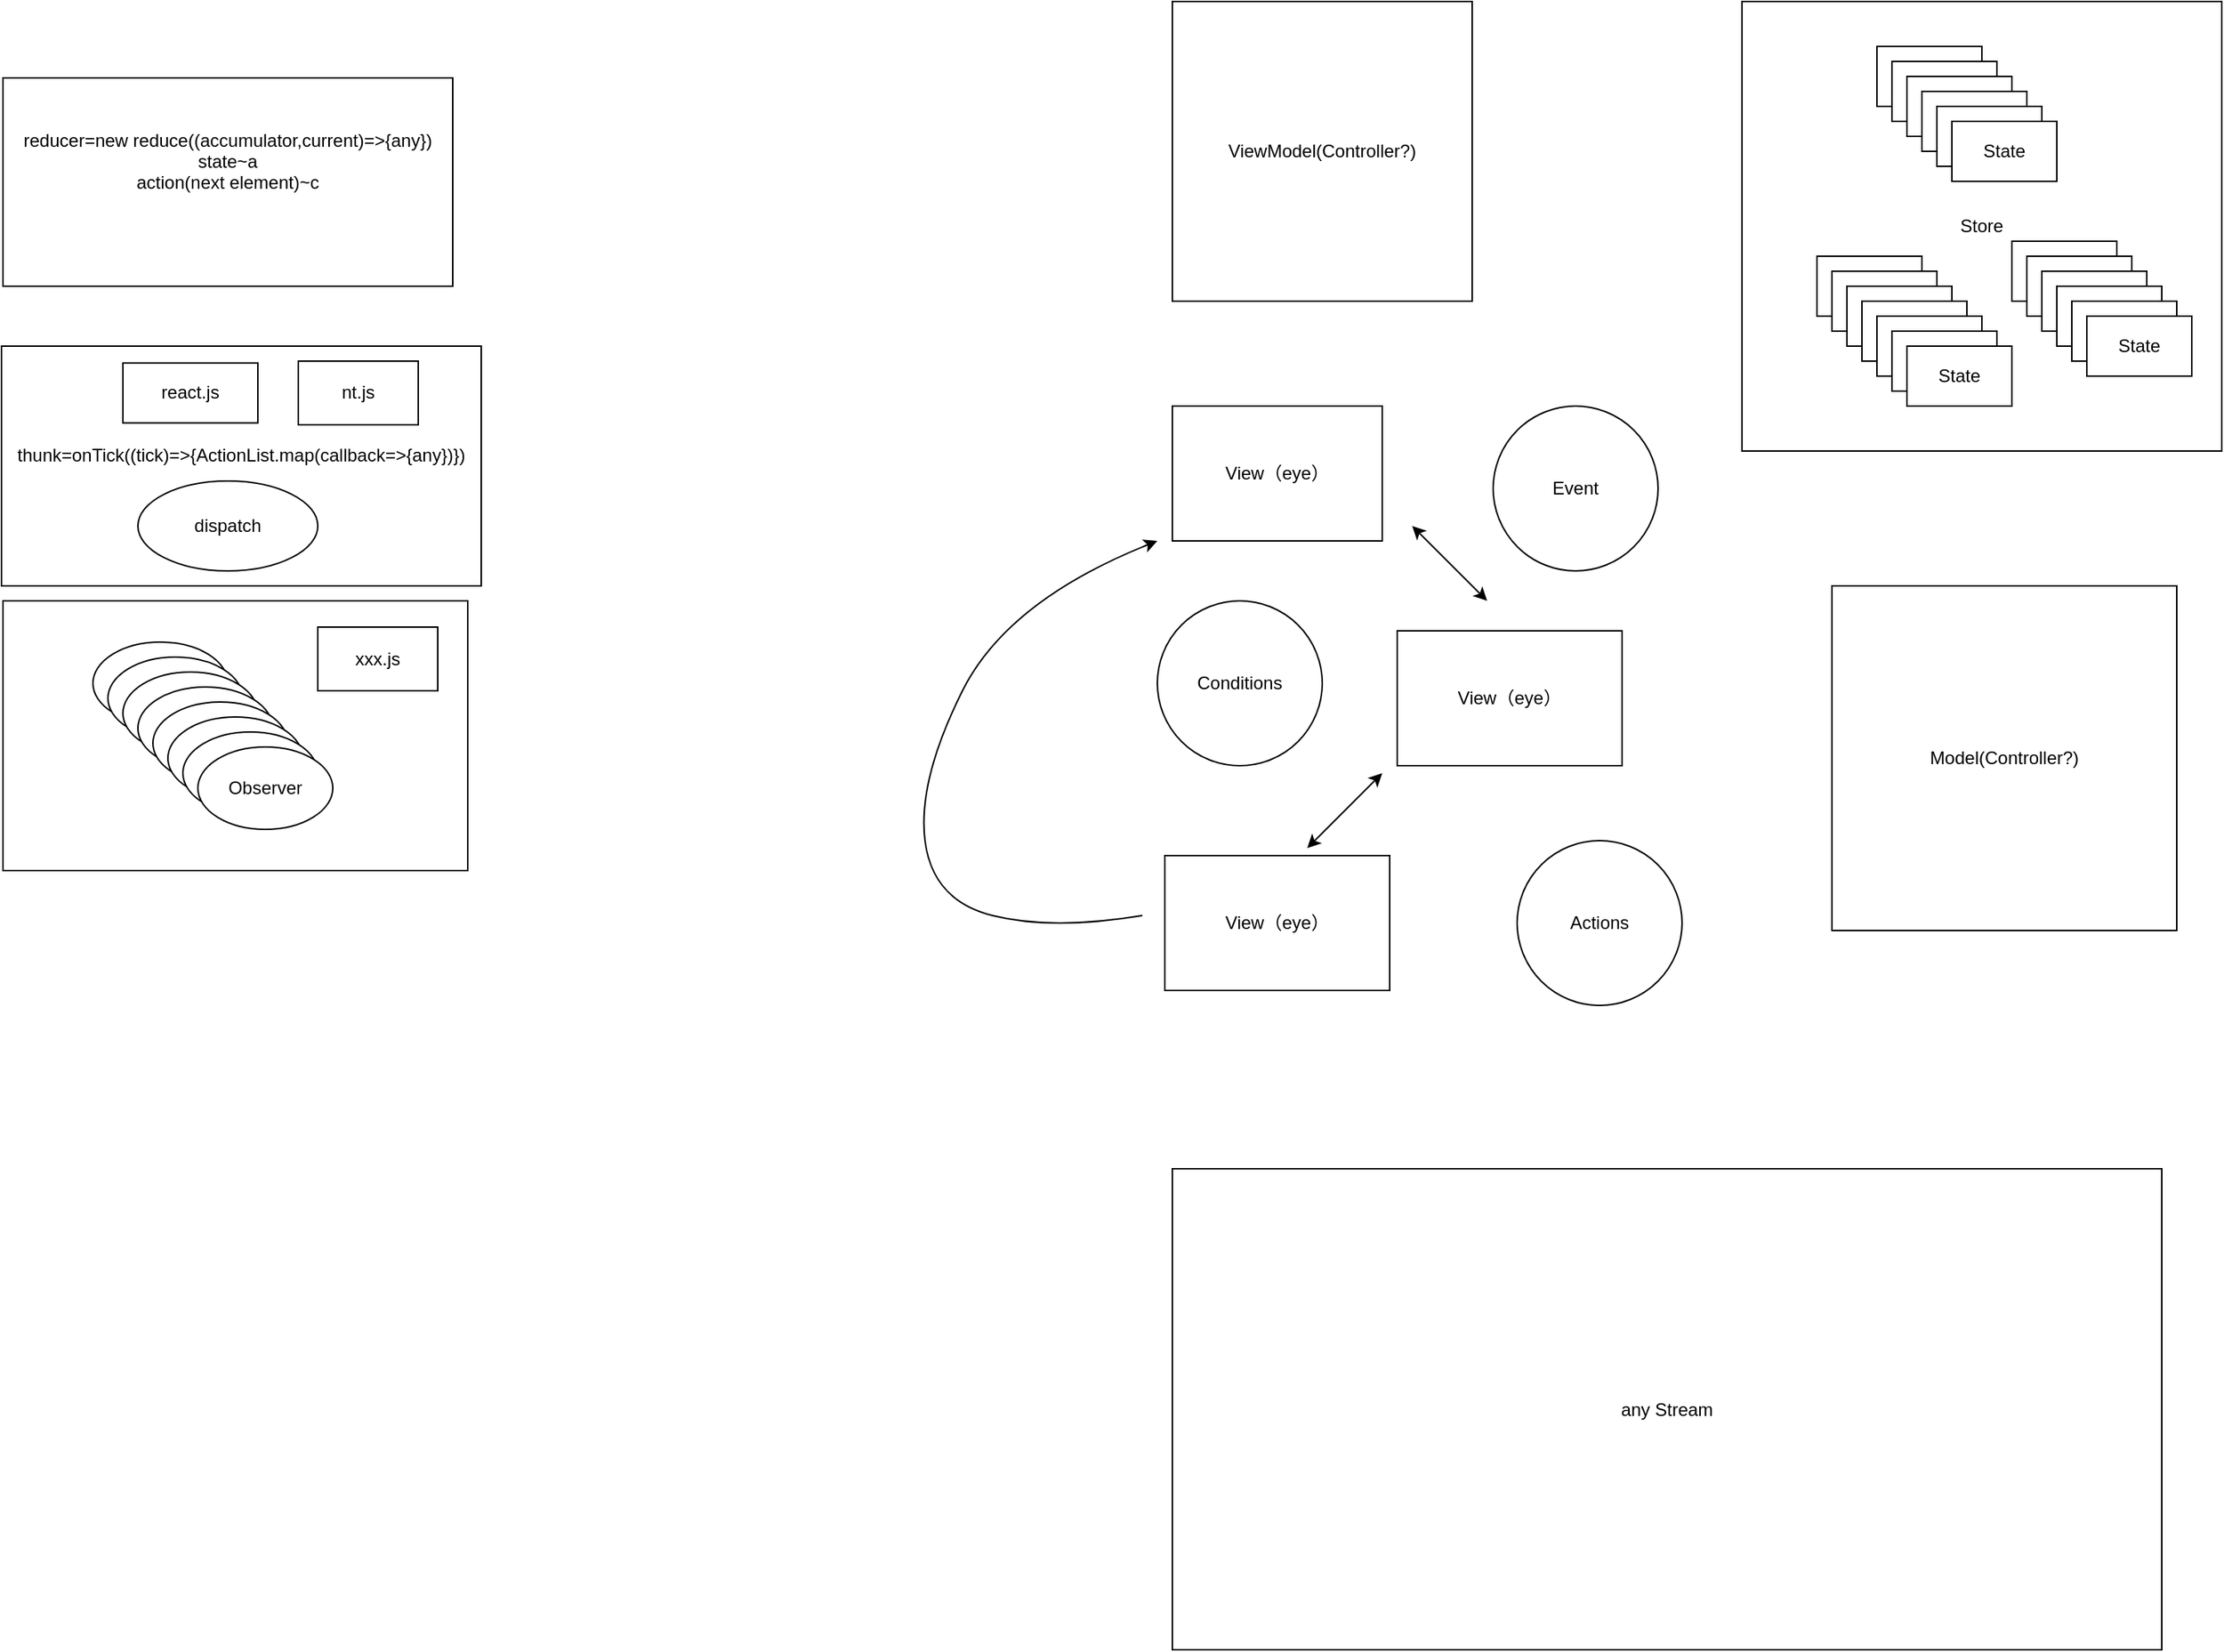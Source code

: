 <mxfile version="24.2.5" type="github">
  <diagram name="第 1 页" id="x98o-KHnGINY39M97p-3">
    <mxGraphModel dx="2048" dy="759" grid="1" gridSize="10" guides="1" tooltips="1" connect="1" arrows="1" fold="1" page="1" pageScale="1" pageWidth="827" pageHeight="1169" math="0" shadow="0">
      <root>
        <mxCell id="0" />
        <mxCell id="1" parent="0" />
        <mxCell id="cx9SV6q0vzZu9_oJ11Ey-1" value="View（eye）" style="rounded=0;whiteSpace=wrap;html=1;" parent="1" vertex="1">
          <mxGeometry x="90" y="340" width="140" height="90" as="geometry" />
        </mxCell>
        <mxCell id="cx9SV6q0vzZu9_oJ11Ey-4" value="Store" style="rounded=0;whiteSpace=wrap;html=1;" parent="1" vertex="1">
          <mxGeometry x="470" y="70" width="320" height="300" as="geometry" />
        </mxCell>
        <mxCell id="cx9SV6q0vzZu9_oJ11Ey-10" value="State" style="rounded=0;whiteSpace=wrap;html=1;" parent="1" vertex="1">
          <mxGeometry x="560" y="100" width="70" height="40" as="geometry" />
        </mxCell>
        <mxCell id="cx9SV6q0vzZu9_oJ11Ey-18" value="State" style="rounded=0;whiteSpace=wrap;html=1;" parent="1" vertex="1">
          <mxGeometry x="570" y="110" width="70" height="40" as="geometry" />
        </mxCell>
        <mxCell id="cx9SV6q0vzZu9_oJ11Ey-19" value="State" style="rounded=0;whiteSpace=wrap;html=1;" parent="1" vertex="1">
          <mxGeometry x="580" y="120" width="70" height="40" as="geometry" />
        </mxCell>
        <mxCell id="cx9SV6q0vzZu9_oJ11Ey-20" value="State" style="rounded=0;whiteSpace=wrap;html=1;" parent="1" vertex="1">
          <mxGeometry x="590" y="130" width="70" height="40" as="geometry" />
        </mxCell>
        <mxCell id="cx9SV6q0vzZu9_oJ11Ey-21" value="State" style="rounded=0;whiteSpace=wrap;html=1;" parent="1" vertex="1">
          <mxGeometry x="600" y="140" width="70" height="40" as="geometry" />
        </mxCell>
        <mxCell id="cx9SV6q0vzZu9_oJ11Ey-22" value="State" style="rounded=0;whiteSpace=wrap;html=1;" parent="1" vertex="1">
          <mxGeometry x="610" y="150" width="70" height="40" as="geometry" />
        </mxCell>
        <mxCell id="cx9SV6q0vzZu9_oJ11Ey-23" value="State" style="rounded=0;whiteSpace=wrap;html=1;" parent="1" vertex="1">
          <mxGeometry x="520" y="240" width="70" height="40" as="geometry" />
        </mxCell>
        <mxCell id="cx9SV6q0vzZu9_oJ11Ey-24" value="State" style="rounded=0;whiteSpace=wrap;html=1;" parent="1" vertex="1">
          <mxGeometry x="530" y="250" width="70" height="40" as="geometry" />
        </mxCell>
        <mxCell id="cx9SV6q0vzZu9_oJ11Ey-25" value="State" style="rounded=0;whiteSpace=wrap;html=1;" parent="1" vertex="1">
          <mxGeometry x="540" y="260" width="70" height="40" as="geometry" />
        </mxCell>
        <mxCell id="cx9SV6q0vzZu9_oJ11Ey-26" value="State" style="rounded=0;whiteSpace=wrap;html=1;" parent="1" vertex="1">
          <mxGeometry x="550" y="270" width="70" height="40" as="geometry" />
        </mxCell>
        <mxCell id="cx9SV6q0vzZu9_oJ11Ey-27" value="State" style="rounded=0;whiteSpace=wrap;html=1;" parent="1" vertex="1">
          <mxGeometry x="560" y="280" width="70" height="40" as="geometry" />
        </mxCell>
        <mxCell id="cx9SV6q0vzZu9_oJ11Ey-28" value="State" style="rounded=0;whiteSpace=wrap;html=1;" parent="1" vertex="1">
          <mxGeometry x="570" y="290" width="70" height="40" as="geometry" />
        </mxCell>
        <mxCell id="cx9SV6q0vzZu9_oJ11Ey-29" value="State" style="rounded=0;whiteSpace=wrap;html=1;" parent="1" vertex="1">
          <mxGeometry x="580" y="300" width="70" height="40" as="geometry" />
        </mxCell>
        <mxCell id="cx9SV6q0vzZu9_oJ11Ey-30" value="State" style="rounded=0;whiteSpace=wrap;html=1;" parent="1" vertex="1">
          <mxGeometry x="650" y="230" width="70" height="40" as="geometry" />
        </mxCell>
        <mxCell id="cx9SV6q0vzZu9_oJ11Ey-33" value="State" style="rounded=0;whiteSpace=wrap;html=1;" parent="1" vertex="1">
          <mxGeometry x="660" y="240" width="70" height="40" as="geometry" />
        </mxCell>
        <mxCell id="cx9SV6q0vzZu9_oJ11Ey-34" value="State" style="rounded=0;whiteSpace=wrap;html=1;" parent="1" vertex="1">
          <mxGeometry x="670" y="250" width="70" height="40" as="geometry" />
        </mxCell>
        <mxCell id="cx9SV6q0vzZu9_oJ11Ey-35" value="State" style="rounded=0;whiteSpace=wrap;html=1;" parent="1" vertex="1">
          <mxGeometry x="680" y="260" width="70" height="40" as="geometry" />
        </mxCell>
        <mxCell id="cx9SV6q0vzZu9_oJ11Ey-36" value="State" style="rounded=0;whiteSpace=wrap;html=1;" parent="1" vertex="1">
          <mxGeometry x="690" y="270" width="70" height="40" as="geometry" />
        </mxCell>
        <mxCell id="cx9SV6q0vzZu9_oJ11Ey-37" value="State" style="rounded=0;whiteSpace=wrap;html=1;" parent="1" vertex="1">
          <mxGeometry x="700" y="280" width="70" height="40" as="geometry" />
        </mxCell>
        <mxCell id="cx9SV6q0vzZu9_oJ11Ey-38" value="ViewModel(Controller?)" style="whiteSpace=wrap;html=1;aspect=fixed;" parent="1" vertex="1">
          <mxGeometry x="90" y="70" width="200" height="200" as="geometry" />
        </mxCell>
        <mxCell id="cx9SV6q0vzZu9_oJ11Ey-39" value="Model(Controller?)" style="whiteSpace=wrap;html=1;aspect=fixed;" parent="1" vertex="1">
          <mxGeometry x="530" y="460" width="230" height="230" as="geometry" />
        </mxCell>
        <mxCell id="cx9SV6q0vzZu9_oJ11Ey-40" value="any Stream" style="rounded=0;whiteSpace=wrap;html=1;" parent="1" vertex="1">
          <mxGeometry x="90" y="849" width="660" height="321" as="geometry" />
        </mxCell>
        <mxCell id="cx9SV6q0vzZu9_oJ11Ey-41" value="View（eye）" style="rounded=0;whiteSpace=wrap;html=1;" parent="1" vertex="1">
          <mxGeometry x="85" y="640" width="150" height="90" as="geometry" />
        </mxCell>
        <mxCell id="cx9SV6q0vzZu9_oJ11Ey-42" value="View（eye）" style="rounded=0;whiteSpace=wrap;html=1;" parent="1" vertex="1">
          <mxGeometry x="240" y="490" width="150" height="90" as="geometry" />
        </mxCell>
        <mxCell id="cx9SV6q0vzZu9_oJ11Ey-44" value="Conditions" style="ellipse;whiteSpace=wrap;html=1;aspect=fixed;" parent="1" vertex="1">
          <mxGeometry x="80" y="470" width="110" height="110" as="geometry" />
        </mxCell>
        <mxCell id="cx9SV6q0vzZu9_oJ11Ey-46" value="Event" style="ellipse;whiteSpace=wrap;html=1;aspect=fixed;" parent="1" vertex="1">
          <mxGeometry x="304" y="340" width="110" height="110" as="geometry" />
        </mxCell>
        <mxCell id="cx9SV6q0vzZu9_oJ11Ey-47" value="Actions" style="ellipse;whiteSpace=wrap;html=1;aspect=fixed;" parent="1" vertex="1">
          <mxGeometry x="320" y="630" width="110" height="110" as="geometry" />
        </mxCell>
        <mxCell id="cx9SV6q0vzZu9_oJ11Ey-48" value="" style="endArrow=classic;startArrow=classic;html=1;rounded=0;" parent="1" edge="1">
          <mxGeometry width="50" height="50" relative="1" as="geometry">
            <mxPoint x="180" y="635" as="sourcePoint" />
            <mxPoint x="230" y="585" as="targetPoint" />
          </mxGeometry>
        </mxCell>
        <mxCell id="cx9SV6q0vzZu9_oJ11Ey-49" value="" style="endArrow=classic;startArrow=classic;html=1;rounded=0;" parent="1" edge="1">
          <mxGeometry width="50" height="50" relative="1" as="geometry">
            <mxPoint x="300" y="470" as="sourcePoint" />
            <mxPoint x="250" y="420" as="targetPoint" />
          </mxGeometry>
        </mxCell>
        <mxCell id="cx9SV6q0vzZu9_oJ11Ey-50" value="" style="curved=1;endArrow=classic;html=1;rounded=0;" parent="1" edge="1">
          <mxGeometry width="50" height="50" relative="1" as="geometry">
            <mxPoint x="70" y="680" as="sourcePoint" />
            <mxPoint x="80" y="430" as="targetPoint" />
            <Array as="points">
              <mxPoint x="10" y="690" />
              <mxPoint x="-70" y="670" />
              <mxPoint x="-80" y="590" />
              <mxPoint x="-20" y="470" />
            </Array>
          </mxGeometry>
        </mxCell>
        <mxCell id="ZB0AK_iAoCIZiyuYl6uF-1" value="reducer=new reduce((accumulator,current)=&amp;gt;{any})&lt;div&gt;state~a&lt;/div&gt;&lt;div&gt;action(next element)~c&lt;/div&gt;&lt;div&gt;&lt;br&gt;&lt;/div&gt;&lt;div&gt;&lt;div&gt;&lt;br&gt;&lt;/div&gt;&lt;/div&gt;" style="rounded=0;whiteSpace=wrap;html=1;" vertex="1" parent="1">
          <mxGeometry x="-690" y="121" width="300" height="139" as="geometry" />
        </mxCell>
        <mxCell id="ZB0AK_iAoCIZiyuYl6uF-2" value="&lt;span style=&quot;background-color: initial;&quot;&gt;thunk=onTick((tick)=&amp;gt;{ActionList.map(callback=&amp;gt;{any})})&lt;/span&gt;&lt;div&gt;&lt;br&gt;&lt;/div&gt;" style="rounded=0;whiteSpace=wrap;html=1;" vertex="1" parent="1">
          <mxGeometry x="-691" y="300" width="320" height="160" as="geometry" />
        </mxCell>
        <mxCell id="ZB0AK_iAoCIZiyuYl6uF-4" value="dispatch" style="ellipse;whiteSpace=wrap;html=1;" vertex="1" parent="1">
          <mxGeometry x="-600" y="390" width="120" height="60" as="geometry" />
        </mxCell>
        <mxCell id="ZB0AK_iAoCIZiyuYl6uF-15" value="" style="rounded=0;whiteSpace=wrap;html=1;" vertex="1" parent="1">
          <mxGeometry x="-690" y="470" width="310" height="180" as="geometry" />
        </mxCell>
        <mxCell id="ZB0AK_iAoCIZiyuYl6uF-13" value="Observer" style="ellipse;whiteSpace=wrap;html=1;" vertex="1" parent="1">
          <mxGeometry x="-630" y="497.5" width="90" height="55" as="geometry" />
        </mxCell>
        <mxCell id="ZB0AK_iAoCIZiyuYl6uF-16" value="Observer" style="ellipse;whiteSpace=wrap;html=1;" vertex="1" parent="1">
          <mxGeometry x="-620" y="507.5" width="90" height="55" as="geometry" />
        </mxCell>
        <mxCell id="ZB0AK_iAoCIZiyuYl6uF-17" value="Observer" style="ellipse;whiteSpace=wrap;html=1;" vertex="1" parent="1">
          <mxGeometry x="-610" y="517.5" width="90" height="55" as="geometry" />
        </mxCell>
        <mxCell id="ZB0AK_iAoCIZiyuYl6uF-18" value="Observer" style="ellipse;whiteSpace=wrap;html=1;" vertex="1" parent="1">
          <mxGeometry x="-600" y="527.5" width="90" height="55" as="geometry" />
        </mxCell>
        <mxCell id="ZB0AK_iAoCIZiyuYl6uF-19" value="Observer" style="ellipse;whiteSpace=wrap;html=1;" vertex="1" parent="1">
          <mxGeometry x="-590" y="537.5" width="90" height="55" as="geometry" />
        </mxCell>
        <mxCell id="ZB0AK_iAoCIZiyuYl6uF-20" value="Observer" style="ellipse;whiteSpace=wrap;html=1;" vertex="1" parent="1">
          <mxGeometry x="-580" y="547.5" width="90" height="55" as="geometry" />
        </mxCell>
        <mxCell id="ZB0AK_iAoCIZiyuYl6uF-21" value="Observer" style="ellipse;whiteSpace=wrap;html=1;" vertex="1" parent="1">
          <mxGeometry x="-570" y="557.5" width="90" height="55" as="geometry" />
        </mxCell>
        <mxCell id="ZB0AK_iAoCIZiyuYl6uF-22" value="Observer" style="ellipse;whiteSpace=wrap;html=1;" vertex="1" parent="1">
          <mxGeometry x="-560" y="567.5" width="90" height="55" as="geometry" />
        </mxCell>
        <mxCell id="ZB0AK_iAoCIZiyuYl6uF-23" value="xxx.js" style="rounded=0;whiteSpace=wrap;html=1;" vertex="1" parent="1">
          <mxGeometry x="-480" y="487.5" width="80" height="42.5" as="geometry" />
        </mxCell>
        <mxCell id="ZB0AK_iAoCIZiyuYl6uF-24" value="nt.js" style="rounded=0;whiteSpace=wrap;html=1;" vertex="1" parent="1">
          <mxGeometry x="-493" y="310" width="80" height="42.5" as="geometry" />
        </mxCell>
        <mxCell id="ZB0AK_iAoCIZiyuYl6uF-25" value="react.js" style="rounded=0;whiteSpace=wrap;html=1;" vertex="1" parent="1">
          <mxGeometry x="-610" y="311.25" width="90" height="40" as="geometry" />
        </mxCell>
      </root>
    </mxGraphModel>
  </diagram>
</mxfile>
